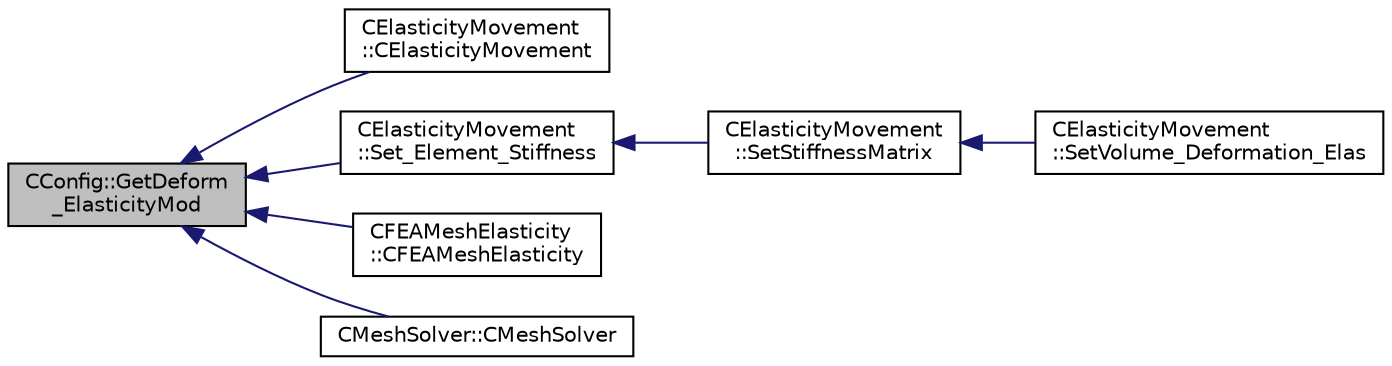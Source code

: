 digraph "CConfig::GetDeform_ElasticityMod"
{
  edge [fontname="Helvetica",fontsize="10",labelfontname="Helvetica",labelfontsize="10"];
  node [fontname="Helvetica",fontsize="10",shape=record];
  rankdir="LR";
  Node1810 [label="CConfig::GetDeform\l_ElasticityMod",height=0.2,width=0.4,color="black", fillcolor="grey75", style="filled", fontcolor="black"];
  Node1810 -> Node1811 [dir="back",color="midnightblue",fontsize="10",style="solid",fontname="Helvetica"];
  Node1811 [label="CElasticityMovement\l::CElasticityMovement",height=0.2,width=0.4,color="black", fillcolor="white", style="filled",URL="$class_c_elasticity_movement.html#aedba9ef8d94cdc6bdcbff42dadaca6c9",tooltip="Constructor of the class. "];
  Node1810 -> Node1812 [dir="back",color="midnightblue",fontsize="10",style="solid",fontname="Helvetica"];
  Node1812 [label="CElasticityMovement\l::Set_Element_Stiffness",height=0.2,width=0.4,color="black", fillcolor="white", style="filled",URL="$class_c_elasticity_movement.html#ae1445d821f8c58f431763711c1d686fd",tooltip="Compute the stiffness of the element and the parameters Lambda and Mu. "];
  Node1812 -> Node1813 [dir="back",color="midnightblue",fontsize="10",style="solid",fontname="Helvetica"];
  Node1813 [label="CElasticityMovement\l::SetStiffnessMatrix",height=0.2,width=0.4,color="black", fillcolor="white", style="filled",URL="$class_c_elasticity_movement.html#a7d559792126521cdca7d4ceab1f55984",tooltip="Compute the min and max volume for the stiffness matrix for grid deformation. "];
  Node1813 -> Node1814 [dir="back",color="midnightblue",fontsize="10",style="solid",fontname="Helvetica"];
  Node1814 [label="CElasticityMovement\l::SetVolume_Deformation_Elas",height=0.2,width=0.4,color="black", fillcolor="white", style="filled",URL="$class_c_elasticity_movement.html#a214b75ab52f6238cf321ec5834289b8e",tooltip="Grid deformation using the linear elasticity equations. "];
  Node1810 -> Node1815 [dir="back",color="midnightblue",fontsize="10",style="solid",fontname="Helvetica"];
  Node1815 [label="CFEAMeshElasticity\l::CFEAMeshElasticity",height=0.2,width=0.4,color="black", fillcolor="white", style="filled",URL="$class_c_f_e_a_mesh_elasticity.html#ad5bfbf64643daf08fad7aefd67194ac1",tooltip="Constructor of the class. "];
  Node1810 -> Node1816 [dir="back",color="midnightblue",fontsize="10",style="solid",fontname="Helvetica"];
  Node1816 [label="CMeshSolver::CMeshSolver",height=0.2,width=0.4,color="black", fillcolor="white", style="filled",URL="$class_c_mesh_solver.html#a728930536c48c01f17b91808115fdb91",tooltip="Constructor of the class. "];
}
